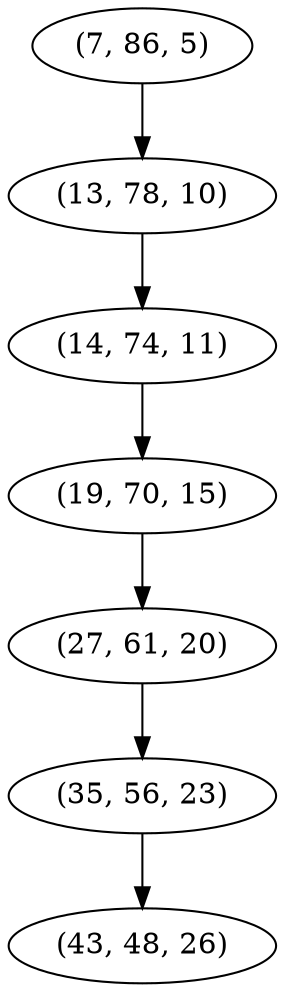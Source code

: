 digraph tree {
    "(7, 86, 5)";
    "(13, 78, 10)";
    "(14, 74, 11)";
    "(19, 70, 15)";
    "(27, 61, 20)";
    "(35, 56, 23)";
    "(43, 48, 26)";
    "(7, 86, 5)" -> "(13, 78, 10)";
    "(13, 78, 10)" -> "(14, 74, 11)";
    "(14, 74, 11)" -> "(19, 70, 15)";
    "(19, 70, 15)" -> "(27, 61, 20)";
    "(27, 61, 20)" -> "(35, 56, 23)";
    "(35, 56, 23)" -> "(43, 48, 26)";
}
